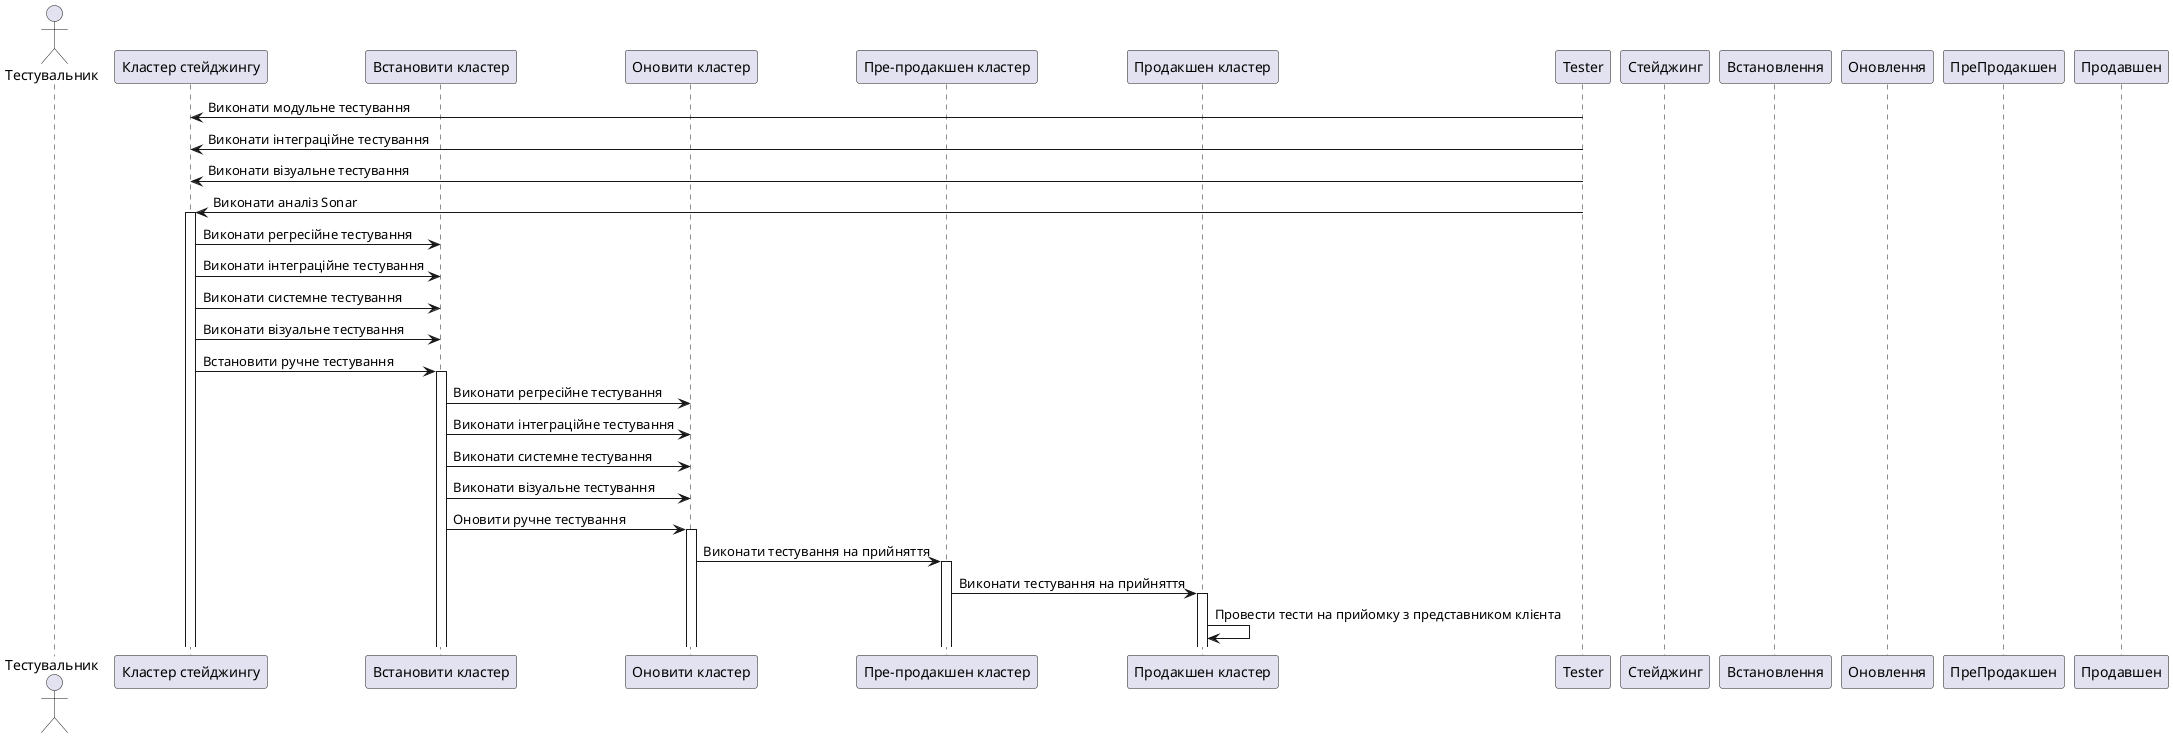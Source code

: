 @startuml
actor Тестувальник

participant "Кластер стейджингу" as Stage
participant "Встановити кластер" as Install
participant "Оновити кластер" as Update
participant "Пре-продакшен кластер" as PreProd
participant "Продакшен кластер" as Prod

Tester -> Stage: Виконати модульне тестування
Tester -> Stage: Виконати інтеграційне тестування
Tester -> Stage: Виконати візуальне тестування
Tester -> Stage:  Виконати аналіз Sonar

activate Stage
Stage -> Install: Виконати регресійне тестування
Stage -> Install: Виконати інтеграційне тестування
Stage -> Install: Виконати системне тестування
Stage -> Install: Виконати візуальне тестування
Stage -> Install: Встановити ручне тестування

activate Install
Install -> Update: Виконати регресійне тестування
Install -> Update: Виконати інтеграційне тестування
Install -> Update: Виконати системне тестування
Install -> Update: Виконати візуальне тестування
Install -> Update: Оновити ручне тестування

activate Update
Update -> PreProd: Виконати тестування на прийняття

activate PreProd
PreProd -> Prod: Виконати тестування на прийняття

activate Prod
Prod -> Prod: Провести тести на прийомку з представником клієнта

deactivate Стейджинг
deactivate Встановлення
deactivate Оновлення
deactivate ПреПродакшен
deactivate Продавшен

@enduml
